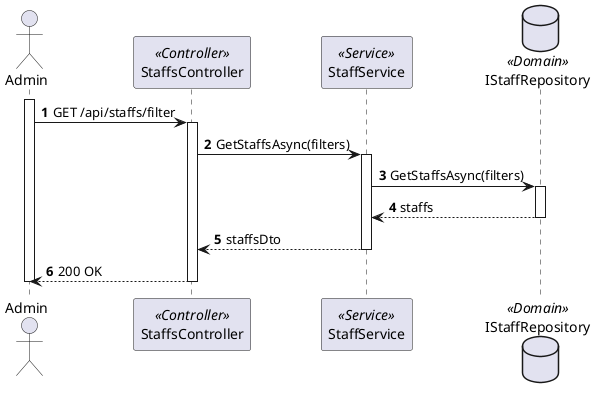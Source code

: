 @startuml process-view-2
autonumber

actor "Admin" as Admin
participant "StaffsController" as Controller <<Controller>>
participant "StaffService" as Service <<Service>>
database "IStaffRepository" as Repository <<Domain>>

activate Admin
        Admin -> Controller : GET /api/staffs/filter
        activate Controller 
            Controller -> Service : GetStaffsAsync(filters)
            activate Service
                Service ->  Repository : GetStaffsAsync(filters)
                activate Repository
                    Repository -->  Service : staffs
                deactivate Repository
                Service -->  Controller : staffsDto
            deactivate Service
        Controller --> Admin : 200 OK
    deactivate Controller
deactivate Admin


@enduml